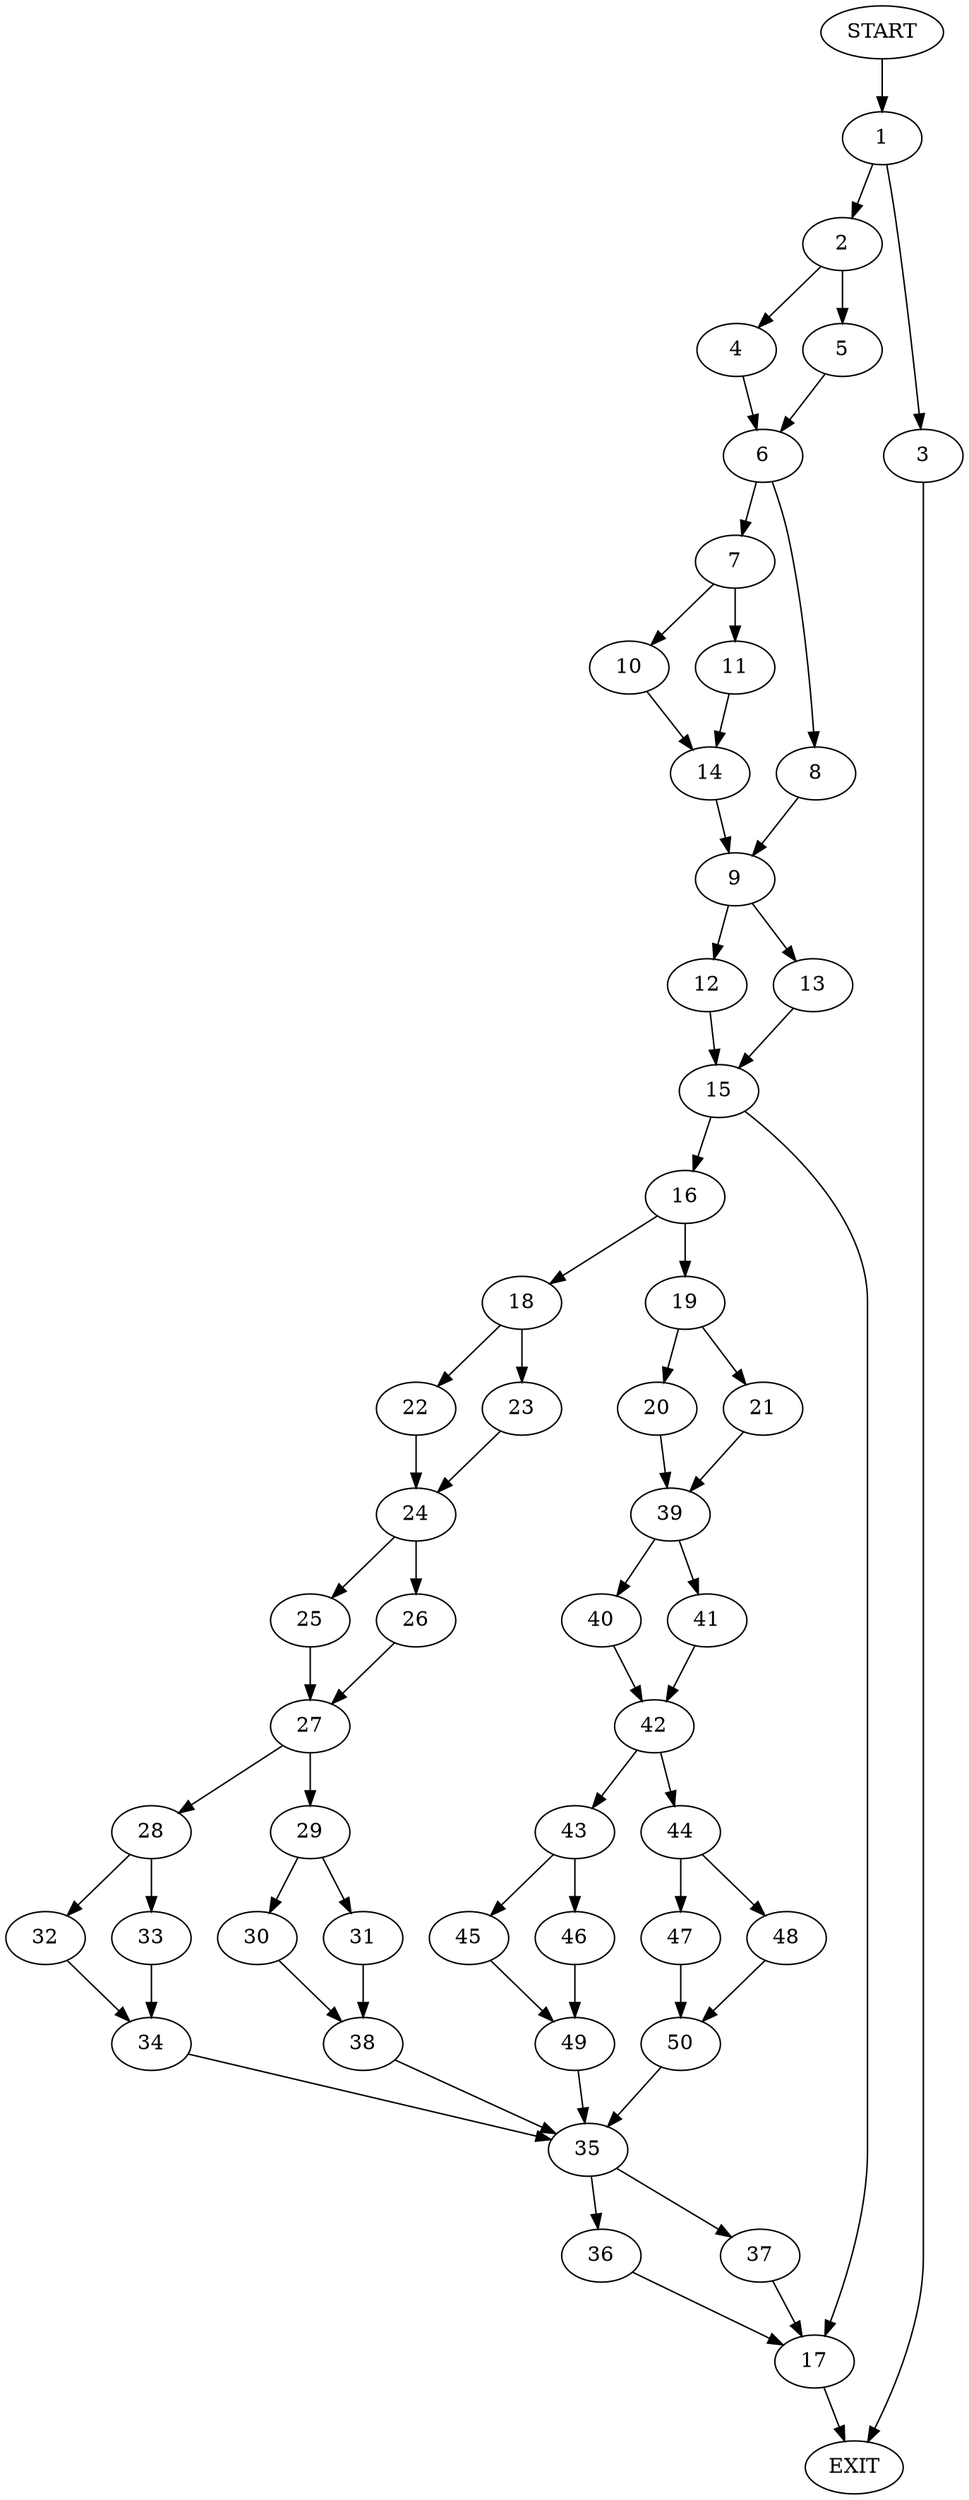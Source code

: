 digraph {
0 [label="START"]
51 [label="EXIT"]
0 -> 1
1 -> 2
1 -> 3
2 -> 4
2 -> 5
3 -> 51
4 -> 6
5 -> 6
6 -> 7
6 -> 8
8 -> 9
7 -> 10
7 -> 11
9 -> 12
9 -> 13
10 -> 14
11 -> 14
14 -> 9
13 -> 15
12 -> 15
15 -> 16
15 -> 17
16 -> 18
16 -> 19
17 -> 51
19 -> 20
19 -> 21
18 -> 22
18 -> 23
23 -> 24
22 -> 24
24 -> 25
24 -> 26
25 -> 27
26 -> 27
27 -> 28
27 -> 29
29 -> 30
29 -> 31
28 -> 32
28 -> 33
33 -> 34
32 -> 34
34 -> 35
35 -> 36
35 -> 37
31 -> 38
30 -> 38
38 -> 35
21 -> 39
20 -> 39
39 -> 40
39 -> 41
40 -> 42
41 -> 42
42 -> 43
42 -> 44
43 -> 45
43 -> 46
44 -> 47
44 -> 48
45 -> 49
46 -> 49
49 -> 35
48 -> 50
47 -> 50
50 -> 35
37 -> 17
36 -> 17
}
